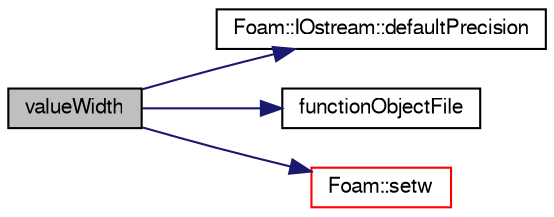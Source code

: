 digraph "valueWidth"
{
  bgcolor="transparent";
  edge [fontname="FreeSans",fontsize="10",labelfontname="FreeSans",labelfontsize="10"];
  node [fontname="FreeSans",fontsize="10",shape=record];
  rankdir="LR";
  Node1540 [label="valueWidth",height=0.2,width=0.4,color="black", fillcolor="grey75", style="filled", fontcolor="black"];
  Node1540 -> Node1541 [color="midnightblue",fontsize="10",style="solid",fontname="FreeSans"];
  Node1541 [label="Foam::IOstream::defaultPrecision",height=0.2,width=0.4,color="black",URL="$a26226.html#a90f508fef73438f120430ecacd3a603b",tooltip="Return the default precision. "];
  Node1540 -> Node1542 [color="midnightblue",fontsize="10",style="solid",fontname="FreeSans"];
  Node1542 [label="functionObjectFile",height=0.2,width=0.4,color="black",URL="$a26122.html#a562e703b3187e582509b8c0ca79492f8",tooltip="Disallow default bitwise copy construct. "];
  Node1540 -> Node1543 [color="midnightblue",fontsize="10",style="solid",fontname="FreeSans"];
  Node1543 [label="Foam::setw",height=0.2,width=0.4,color="red",URL="$a21124.html#a3318127f6f23246407ca749a0a0ea03c"];
}
